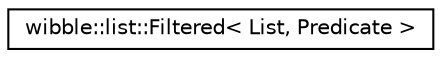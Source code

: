 digraph G
{
  edge [fontname="Helvetica",fontsize="10",labelfontname="Helvetica",labelfontsize="10"];
  node [fontname="Helvetica",fontsize="10",shape=record];
  rankdir="LR";
  Node1 [label="wibble::list::Filtered\< List, Predicate \>",height=0.2,width=0.4,color="black", fillcolor="white", style="filled",URL="$structwibble_1_1list_1_1Filtered.html"];
}

